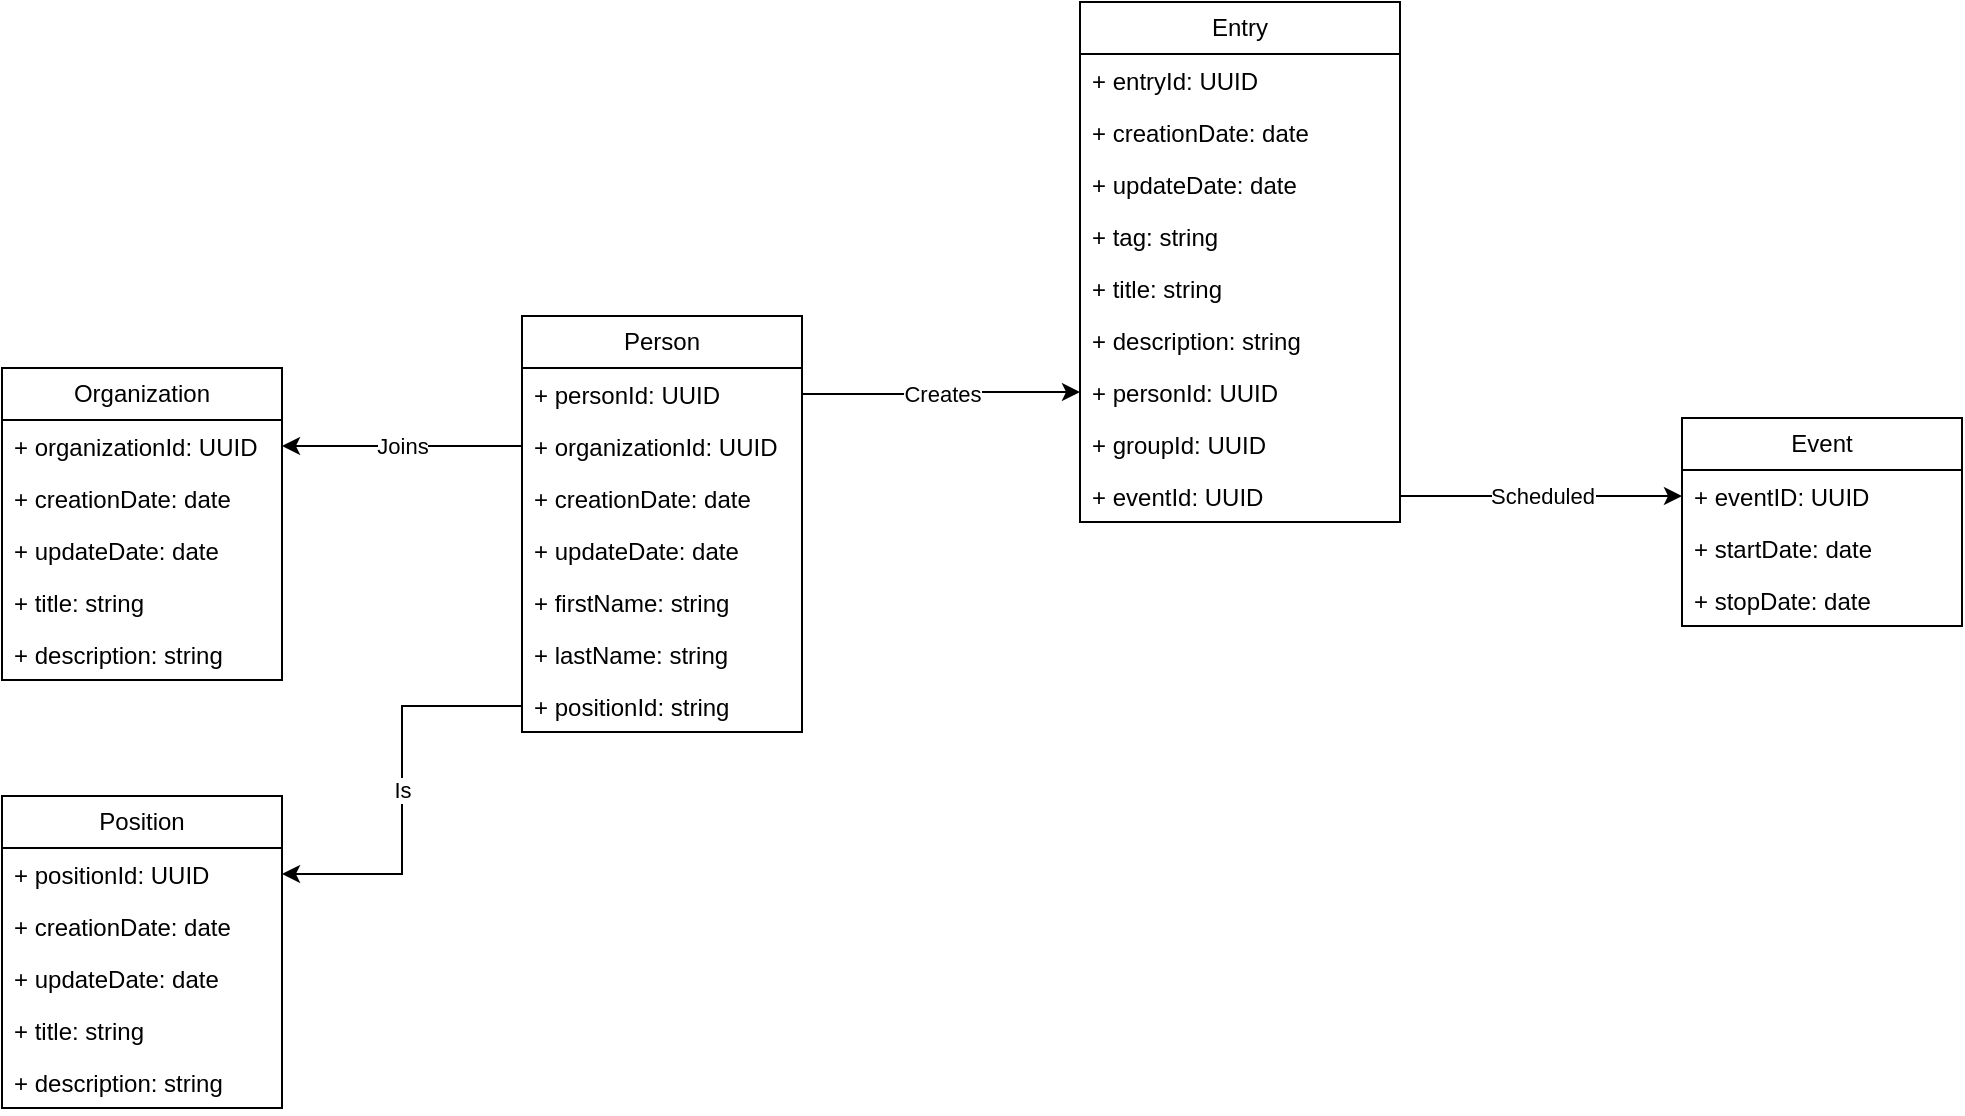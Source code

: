 <mxfile version="26.2.15">
  <diagram name="Page-1" id="FEIfOBOdIGVjs1WLADBH">
    <mxGraphModel dx="1391" dy="437" grid="1" gridSize="10" guides="1" tooltips="1" connect="1" arrows="1" fold="1" page="1" pageScale="1" pageWidth="850" pageHeight="1100" math="0" shadow="0">
      <root>
        <mxCell id="0" />
        <mxCell id="1" parent="0" />
        <mxCell id="hHm4296YBCLp5uFKqa1R-5" value="Person" style="swimlane;fontStyle=0;childLayout=stackLayout;horizontal=1;startSize=26;fillColor=none;horizontalStack=0;resizeParent=1;resizeParentMax=0;resizeLast=0;collapsible=1;marginBottom=0;whiteSpace=wrap;html=1;" vertex="1" parent="1">
          <mxGeometry x="120" y="160" width="140" height="208" as="geometry" />
        </mxCell>
        <mxCell id="hHm4296YBCLp5uFKqa1R-6" value="+ personId: UUID" style="text;strokeColor=none;fillColor=none;align=left;verticalAlign=top;spacingLeft=4;spacingRight=4;overflow=hidden;rotatable=0;points=[[0,0.5],[1,0.5]];portConstraint=eastwest;whiteSpace=wrap;html=1;" vertex="1" parent="hHm4296YBCLp5uFKqa1R-5">
          <mxGeometry y="26" width="140" height="26" as="geometry" />
        </mxCell>
        <mxCell id="hHm4296YBCLp5uFKqa1R-7" value="+ organizationId: UUID" style="text;strokeColor=none;fillColor=none;align=left;verticalAlign=top;spacingLeft=4;spacingRight=4;overflow=hidden;rotatable=0;points=[[0,0.5],[1,0.5]];portConstraint=eastwest;whiteSpace=wrap;html=1;" vertex="1" parent="hHm4296YBCLp5uFKqa1R-5">
          <mxGeometry y="52" width="140" height="26" as="geometry" />
        </mxCell>
        <mxCell id="hHm4296YBCLp5uFKqa1R-32" value="+ creationDate: date" style="text;strokeColor=none;fillColor=none;align=left;verticalAlign=top;spacingLeft=4;spacingRight=4;overflow=hidden;rotatable=0;points=[[0,0.5],[1,0.5]];portConstraint=eastwest;whiteSpace=wrap;html=1;" vertex="1" parent="hHm4296YBCLp5uFKqa1R-5">
          <mxGeometry y="78" width="140" height="26" as="geometry" />
        </mxCell>
        <mxCell id="hHm4296YBCLp5uFKqa1R-33" value="+ updateDate: date" style="text;strokeColor=none;fillColor=none;align=left;verticalAlign=top;spacingLeft=4;spacingRight=4;overflow=hidden;rotatable=0;points=[[0,0.5],[1,0.5]];portConstraint=eastwest;whiteSpace=wrap;html=1;" vertex="1" parent="hHm4296YBCLp5uFKqa1R-5">
          <mxGeometry y="104" width="140" height="26" as="geometry" />
        </mxCell>
        <mxCell id="hHm4296YBCLp5uFKqa1R-8" value="+ firstName: string" style="text;strokeColor=none;fillColor=none;align=left;verticalAlign=top;spacingLeft=4;spacingRight=4;overflow=hidden;rotatable=0;points=[[0,0.5],[1,0.5]];portConstraint=eastwest;whiteSpace=wrap;html=1;" vertex="1" parent="hHm4296YBCLp5uFKqa1R-5">
          <mxGeometry y="130" width="140" height="26" as="geometry" />
        </mxCell>
        <mxCell id="hHm4296YBCLp5uFKqa1R-34" value="+ lastName: string" style="text;strokeColor=none;fillColor=none;align=left;verticalAlign=top;spacingLeft=4;spacingRight=4;overflow=hidden;rotatable=0;points=[[0,0.5],[1,0.5]];portConstraint=eastwest;whiteSpace=wrap;html=1;" vertex="1" parent="hHm4296YBCLp5uFKqa1R-5">
          <mxGeometry y="156" width="140" height="26" as="geometry" />
        </mxCell>
        <mxCell id="hHm4296YBCLp5uFKqa1R-35" value="+ positionId: string" style="text;strokeColor=none;fillColor=none;align=left;verticalAlign=top;spacingLeft=4;spacingRight=4;overflow=hidden;rotatable=0;points=[[0,0.5],[1,0.5]];portConstraint=eastwest;whiteSpace=wrap;html=1;" vertex="1" parent="hHm4296YBCLp5uFKqa1R-5">
          <mxGeometry y="182" width="140" height="26" as="geometry" />
        </mxCell>
        <mxCell id="hHm4296YBCLp5uFKqa1R-9" value="&lt;div&gt;Entry&lt;/div&gt;" style="swimlane;fontStyle=0;childLayout=stackLayout;horizontal=1;startSize=26;fillColor=none;horizontalStack=0;resizeParent=1;resizeParentMax=0;resizeLast=0;collapsible=1;marginBottom=0;whiteSpace=wrap;html=1;" vertex="1" parent="1">
          <mxGeometry x="399" y="3" width="160" height="260" as="geometry" />
        </mxCell>
        <mxCell id="hHm4296YBCLp5uFKqa1R-24" value="+ entryId: UUID" style="text;strokeColor=none;fillColor=none;align=left;verticalAlign=top;spacingLeft=4;spacingRight=4;overflow=hidden;rotatable=0;points=[[0,0.5],[1,0.5]];portConstraint=eastwest;whiteSpace=wrap;html=1;" vertex="1" parent="hHm4296YBCLp5uFKqa1R-9">
          <mxGeometry y="26" width="160" height="26" as="geometry" />
        </mxCell>
        <mxCell id="hHm4296YBCLp5uFKqa1R-46" value="+ creationDate: date" style="text;strokeColor=none;fillColor=none;align=left;verticalAlign=top;spacingLeft=4;spacingRight=4;overflow=hidden;rotatable=0;points=[[0,0.5],[1,0.5]];portConstraint=eastwest;whiteSpace=wrap;html=1;" vertex="1" parent="hHm4296YBCLp5uFKqa1R-9">
          <mxGeometry y="52" width="160" height="26" as="geometry" />
        </mxCell>
        <mxCell id="hHm4296YBCLp5uFKqa1R-47" value="+ updateDate: date" style="text;strokeColor=none;fillColor=none;align=left;verticalAlign=top;spacingLeft=4;spacingRight=4;overflow=hidden;rotatable=0;points=[[0,0.5],[1,0.5]];portConstraint=eastwest;whiteSpace=wrap;html=1;" vertex="1" parent="hHm4296YBCLp5uFKqa1R-9">
          <mxGeometry y="78" width="160" height="26" as="geometry" />
        </mxCell>
        <mxCell id="hHm4296YBCLp5uFKqa1R-20" value="+ tag: string" style="text;strokeColor=none;fillColor=none;align=left;verticalAlign=top;spacingLeft=4;spacingRight=4;overflow=hidden;rotatable=0;points=[[0,0.5],[1,0.5]];portConstraint=eastwest;whiteSpace=wrap;html=1;" vertex="1" parent="hHm4296YBCLp5uFKqa1R-9">
          <mxGeometry y="104" width="160" height="26" as="geometry" />
        </mxCell>
        <mxCell id="hHm4296YBCLp5uFKqa1R-12" value="+ title: string" style="text;strokeColor=none;fillColor=none;align=left;verticalAlign=top;spacingLeft=4;spacingRight=4;overflow=hidden;rotatable=0;points=[[0,0.5],[1,0.5]];portConstraint=eastwest;whiteSpace=wrap;html=1;" vertex="1" parent="hHm4296YBCLp5uFKqa1R-9">
          <mxGeometry y="130" width="160" height="26" as="geometry" />
        </mxCell>
        <mxCell id="hHm4296YBCLp5uFKqa1R-19" value="+ description: string" style="text;strokeColor=none;fillColor=none;align=left;verticalAlign=top;spacingLeft=4;spacingRight=4;overflow=hidden;rotatable=0;points=[[0,0.5],[1,0.5]];portConstraint=eastwest;whiteSpace=wrap;html=1;" vertex="1" parent="hHm4296YBCLp5uFKqa1R-9">
          <mxGeometry y="156" width="160" height="26" as="geometry" />
        </mxCell>
        <mxCell id="hHm4296YBCLp5uFKqa1R-22" value="+ personId: UUID" style="text;strokeColor=none;fillColor=none;align=left;verticalAlign=top;spacingLeft=4;spacingRight=4;overflow=hidden;rotatable=0;points=[[0,0.5],[1,0.5]];portConstraint=eastwest;whiteSpace=wrap;html=1;" vertex="1" parent="hHm4296YBCLp5uFKqa1R-9">
          <mxGeometry y="182" width="160" height="26" as="geometry" />
        </mxCell>
        <mxCell id="hHm4296YBCLp5uFKqa1R-23" value="+ groupId: UUID" style="text;strokeColor=none;fillColor=none;align=left;verticalAlign=top;spacingLeft=4;spacingRight=4;overflow=hidden;rotatable=0;points=[[0,0.5],[1,0.5]];portConstraint=eastwest;whiteSpace=wrap;html=1;" vertex="1" parent="hHm4296YBCLp5uFKqa1R-9">
          <mxGeometry y="208" width="160" height="26" as="geometry" />
        </mxCell>
        <mxCell id="hHm4296YBCLp5uFKqa1R-21" value="+ eventId: UUID" style="text;strokeColor=none;fillColor=none;align=left;verticalAlign=top;spacingLeft=4;spacingRight=4;overflow=hidden;rotatable=0;points=[[0,0.5],[1,0.5]];portConstraint=eastwest;whiteSpace=wrap;html=1;" vertex="1" parent="hHm4296YBCLp5uFKqa1R-9">
          <mxGeometry y="234" width="160" height="26" as="geometry" />
        </mxCell>
        <mxCell id="hHm4296YBCLp5uFKqa1R-13" value="Event" style="swimlane;fontStyle=0;childLayout=stackLayout;horizontal=1;startSize=26;fillColor=none;horizontalStack=0;resizeParent=1;resizeParentMax=0;resizeLast=0;collapsible=1;marginBottom=0;whiteSpace=wrap;html=1;" vertex="1" parent="1">
          <mxGeometry x="700" y="211" width="140" height="104" as="geometry" />
        </mxCell>
        <mxCell id="hHm4296YBCLp5uFKqa1R-14" value="+ eventID: UUID" style="text;strokeColor=none;fillColor=none;align=left;verticalAlign=top;spacingLeft=4;spacingRight=4;overflow=hidden;rotatable=0;points=[[0,0.5],[1,0.5]];portConstraint=eastwest;whiteSpace=wrap;html=1;" vertex="1" parent="hHm4296YBCLp5uFKqa1R-13">
          <mxGeometry y="26" width="140" height="26" as="geometry" />
        </mxCell>
        <mxCell id="hHm4296YBCLp5uFKqa1R-49" value="+ startDate: date" style="text;strokeColor=none;fillColor=none;align=left;verticalAlign=top;spacingLeft=4;spacingRight=4;overflow=hidden;rotatable=0;points=[[0,0.5],[1,0.5]];portConstraint=eastwest;whiteSpace=wrap;html=1;" vertex="1" parent="hHm4296YBCLp5uFKqa1R-13">
          <mxGeometry y="52" width="140" height="26" as="geometry" />
        </mxCell>
        <mxCell id="hHm4296YBCLp5uFKqa1R-50" value="+ stopDate: date" style="text;strokeColor=none;fillColor=none;align=left;verticalAlign=top;spacingLeft=4;spacingRight=4;overflow=hidden;rotatable=0;points=[[0,0.5],[1,0.5]];portConstraint=eastwest;whiteSpace=wrap;html=1;" vertex="1" parent="hHm4296YBCLp5uFKqa1R-13">
          <mxGeometry y="78" width="140" height="26" as="geometry" />
        </mxCell>
        <object label="Organization" id="hHm4296YBCLp5uFKqa1R-26">
          <mxCell style="swimlane;fontStyle=0;childLayout=stackLayout;horizontal=1;startSize=26;fillColor=none;horizontalStack=0;resizeParent=1;resizeParentMax=0;resizeLast=0;collapsible=1;marginBottom=0;whiteSpace=wrap;html=1;" vertex="1" parent="1">
            <mxGeometry x="-140" y="186" width="140" height="156" as="geometry" />
          </mxCell>
        </object>
        <mxCell id="hHm4296YBCLp5uFKqa1R-27" value="+ organizationId: UUID" style="text;strokeColor=none;fillColor=none;align=left;verticalAlign=top;spacingLeft=4;spacingRight=4;overflow=hidden;rotatable=0;points=[[0,0.5],[1,0.5]];portConstraint=eastwest;whiteSpace=wrap;html=1;" vertex="1" parent="hHm4296YBCLp5uFKqa1R-26">
          <mxGeometry y="26" width="140" height="26" as="geometry" />
        </mxCell>
        <mxCell id="hHm4296YBCLp5uFKqa1R-30" value="+ creationDate: date" style="text;strokeColor=none;fillColor=none;align=left;verticalAlign=top;spacingLeft=4;spacingRight=4;overflow=hidden;rotatable=0;points=[[0,0.5],[1,0.5]];portConstraint=eastwest;whiteSpace=wrap;html=1;" vertex="1" parent="hHm4296YBCLp5uFKqa1R-26">
          <mxGeometry y="52" width="140" height="26" as="geometry" />
        </mxCell>
        <mxCell id="hHm4296YBCLp5uFKqa1R-31" value="+ updateDate: date" style="text;strokeColor=none;fillColor=none;align=left;verticalAlign=top;spacingLeft=4;spacingRight=4;overflow=hidden;rotatable=0;points=[[0,0.5],[1,0.5]];portConstraint=eastwest;whiteSpace=wrap;html=1;" vertex="1" parent="hHm4296YBCLp5uFKqa1R-26">
          <mxGeometry y="78" width="140" height="26" as="geometry" />
        </mxCell>
        <mxCell id="hHm4296YBCLp5uFKqa1R-28" value="+ title: string" style="text;strokeColor=none;fillColor=none;align=left;verticalAlign=top;spacingLeft=4;spacingRight=4;overflow=hidden;rotatable=0;points=[[0,0.5],[1,0.5]];portConstraint=eastwest;whiteSpace=wrap;html=1;" vertex="1" parent="hHm4296YBCLp5uFKqa1R-26">
          <mxGeometry y="104" width="140" height="26" as="geometry" />
        </mxCell>
        <mxCell id="hHm4296YBCLp5uFKqa1R-29" value="+ description: string" style="text;strokeColor=none;fillColor=none;align=left;verticalAlign=top;spacingLeft=4;spacingRight=4;overflow=hidden;rotatable=0;points=[[0,0.5],[1,0.5]];portConstraint=eastwest;whiteSpace=wrap;html=1;" vertex="1" parent="hHm4296YBCLp5uFKqa1R-26">
          <mxGeometry y="130" width="140" height="26" as="geometry" />
        </mxCell>
        <mxCell id="hHm4296YBCLp5uFKqa1R-36" value="Position" style="swimlane;fontStyle=0;childLayout=stackLayout;horizontal=1;startSize=26;fillColor=none;horizontalStack=0;resizeParent=1;resizeParentMax=0;resizeLast=0;collapsible=1;marginBottom=0;whiteSpace=wrap;html=1;" vertex="1" parent="1">
          <mxGeometry x="-140" y="400" width="140" height="156" as="geometry" />
        </mxCell>
        <mxCell id="hHm4296YBCLp5uFKqa1R-37" value="+ positionId: UUID" style="text;strokeColor=none;fillColor=none;align=left;verticalAlign=top;spacingLeft=4;spacingRight=4;overflow=hidden;rotatable=0;points=[[0,0.5],[1,0.5]];portConstraint=eastwest;whiteSpace=wrap;html=1;" vertex="1" parent="hHm4296YBCLp5uFKqa1R-36">
          <mxGeometry y="26" width="140" height="26" as="geometry" />
        </mxCell>
        <mxCell id="hHm4296YBCLp5uFKqa1R-40" value="+ creationDate: date" style="text;strokeColor=none;fillColor=none;align=left;verticalAlign=top;spacingLeft=4;spacingRight=4;overflow=hidden;rotatable=0;points=[[0,0.5],[1,0.5]];portConstraint=eastwest;whiteSpace=wrap;html=1;" vertex="1" parent="hHm4296YBCLp5uFKqa1R-36">
          <mxGeometry y="52" width="140" height="26" as="geometry" />
        </mxCell>
        <mxCell id="hHm4296YBCLp5uFKqa1R-41" value="+ updateDate: date" style="text;strokeColor=none;fillColor=none;align=left;verticalAlign=top;spacingLeft=4;spacingRight=4;overflow=hidden;rotatable=0;points=[[0,0.5],[1,0.5]];portConstraint=eastwest;whiteSpace=wrap;html=1;" vertex="1" parent="hHm4296YBCLp5uFKqa1R-36">
          <mxGeometry y="78" width="140" height="26" as="geometry" />
        </mxCell>
        <mxCell id="hHm4296YBCLp5uFKqa1R-38" value="+ title: string" style="text;strokeColor=none;fillColor=none;align=left;verticalAlign=top;spacingLeft=4;spacingRight=4;overflow=hidden;rotatable=0;points=[[0,0.5],[1,0.5]];portConstraint=eastwest;whiteSpace=wrap;html=1;" vertex="1" parent="hHm4296YBCLp5uFKqa1R-36">
          <mxGeometry y="104" width="140" height="26" as="geometry" />
        </mxCell>
        <mxCell id="hHm4296YBCLp5uFKqa1R-39" value="+ description: string" style="text;strokeColor=none;fillColor=none;align=left;verticalAlign=top;spacingLeft=4;spacingRight=4;overflow=hidden;rotatable=0;points=[[0,0.5],[1,0.5]];portConstraint=eastwest;whiteSpace=wrap;html=1;" vertex="1" parent="hHm4296YBCLp5uFKqa1R-36">
          <mxGeometry y="130" width="140" height="26" as="geometry" />
        </mxCell>
        <mxCell id="hHm4296YBCLp5uFKqa1R-42" value="Is" style="edgeStyle=orthogonalEdgeStyle;rounded=0;orthogonalLoop=1;jettySize=auto;html=1;exitX=0;exitY=0.5;exitDx=0;exitDy=0;entryX=1;entryY=0.5;entryDx=0;entryDy=0;" edge="1" parent="1" source="hHm4296YBCLp5uFKqa1R-35" target="hHm4296YBCLp5uFKqa1R-37">
          <mxGeometry relative="1" as="geometry" />
        </mxCell>
        <mxCell id="hHm4296YBCLp5uFKqa1R-43" value="Joins" style="edgeStyle=orthogonalEdgeStyle;rounded=0;orthogonalLoop=1;jettySize=auto;html=1;exitX=0;exitY=0.5;exitDx=0;exitDy=0;entryX=1;entryY=0.5;entryDx=0;entryDy=0;" edge="1" parent="1" source="hHm4296YBCLp5uFKqa1R-7" target="hHm4296YBCLp5uFKqa1R-27">
          <mxGeometry relative="1" as="geometry" />
        </mxCell>
        <mxCell id="hHm4296YBCLp5uFKqa1R-45" value="Creates" style="edgeStyle=orthogonalEdgeStyle;rounded=0;orthogonalLoop=1;jettySize=auto;html=1;exitX=1;exitY=0.5;exitDx=0;exitDy=0;entryX=0;entryY=0.5;entryDx=0;entryDy=0;" edge="1" parent="1" source="hHm4296YBCLp5uFKqa1R-6" target="hHm4296YBCLp5uFKqa1R-22">
          <mxGeometry relative="1" as="geometry" />
        </mxCell>
        <mxCell id="hHm4296YBCLp5uFKqa1R-48" value="Scheduled" style="edgeStyle=orthogonalEdgeStyle;rounded=0;orthogonalLoop=1;jettySize=auto;html=1;exitX=1;exitY=0.5;exitDx=0;exitDy=0;entryX=0;entryY=0.5;entryDx=0;entryDy=0;" edge="1" parent="1" source="hHm4296YBCLp5uFKqa1R-21" target="hHm4296YBCLp5uFKqa1R-14">
          <mxGeometry relative="1" as="geometry" />
        </mxCell>
      </root>
    </mxGraphModel>
  </diagram>
</mxfile>
